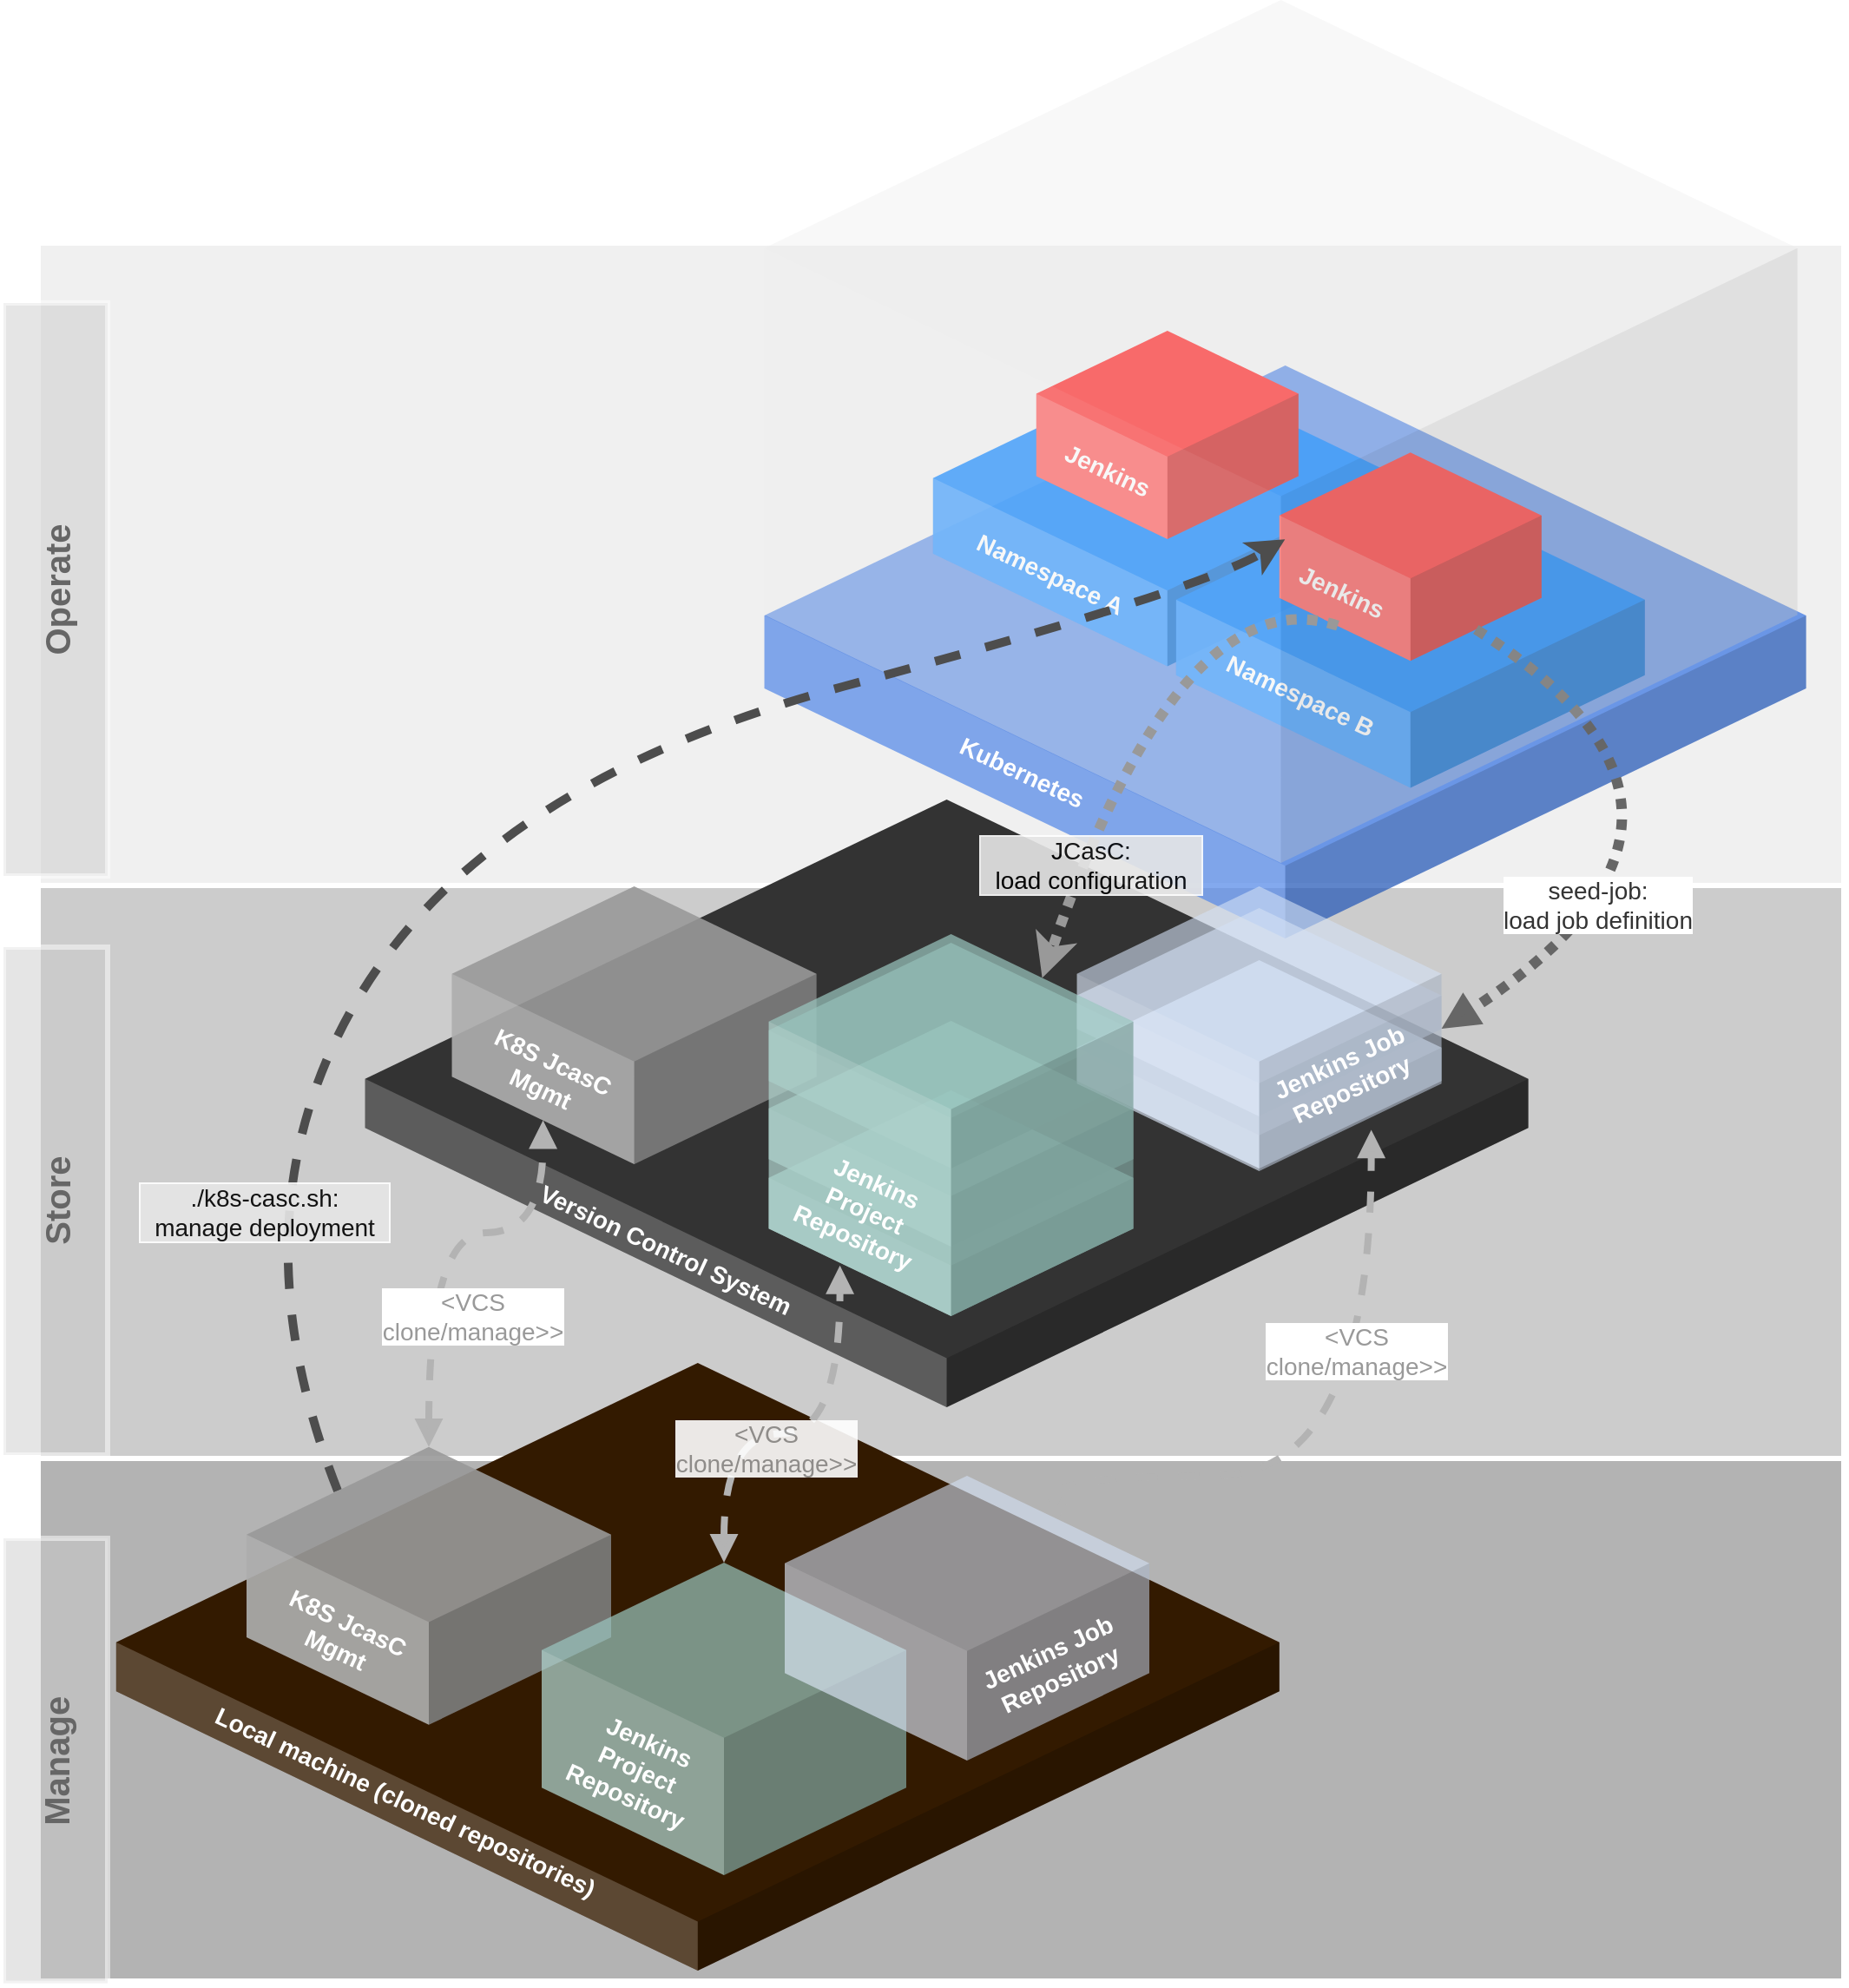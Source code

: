 <mxfile version="12.9.4" type="device"><diagram id="vXjMNA3jVITnJ84M2r66" name="Page-1"><mxGraphModel dx="2031" dy="2183" grid="1" gridSize="10" guides="1" tooltips="1" connect="1" arrows="1" fold="1" page="1" pageScale="1" pageWidth="827" pageHeight="1169" math="0" shadow="0"><root><mxCell id="0"/><mxCell id="1" parent="0"/><mxCell id="GCwWU34j9yJKMpksTvrd-3" value="" style="rounded=0;whiteSpace=wrap;html=1;strokeWidth=3;strokeColor=#FFFFFF;fillColor=#B3B3B3;" vertex="1" parent="1"><mxGeometry x="40" y="759" width="1040" height="302" as="geometry"/></mxCell><mxCell id="GCwWU34j9yJKMpksTvrd-2" value="" style="rounded=0;whiteSpace=wrap;html=1;strokeColor=#FFFFFF;strokeWidth=3;fillColor=#CCCCCC;" vertex="1" parent="1"><mxGeometry x="40" y="400" width="1040" height="360" as="geometry"/></mxCell><mxCell id="GCwWU34j9yJKMpksTvrd-1" value="" style="rounded=0;whiteSpace=wrap;html=1;strokeColor=#FFFFFF;fillColor=#F0F0F0;strokeWidth=3;" vertex="1" parent="1"><mxGeometry x="40" y="60" width="1040" height="370" as="geometry"/></mxCell><mxCell id="1vDDzcJJAom03cymvw1e-42" value="" style="verticalLabelPosition=bottom;verticalAlign=top;html=1;shape=mxgraph.infographic.shadedCube;isoAngle=15;fillColor=#331A00;strokeColor=none;" parent="1" vertex="1"><mxGeometry x="84.9" y="705" width="670" height="350" as="geometry"/></mxCell><mxCell id="1vDDzcJJAom03cymvw1e-3" value="" style="verticalLabelPosition=bottom;verticalAlign=top;html=1;shape=mxgraph.infographic.shadedCube;isoAngle=15;fillColor=#333333;strokeColor=none;" parent="1" vertex="1"><mxGeometry x="228.29" y="380.5" width="670" height="350" as="geometry"/></mxCell><mxCell id="1vDDzcJJAom03cymvw1e-1" value="" style="verticalLabelPosition=bottom;verticalAlign=top;html=1;shape=mxgraph.infographic.shadedCube;isoAngle=15;fillColor=#3371e3;strokeColor=none;opacity=70;" parent="1" vertex="1"><mxGeometry x="458.29" y="130.5" width="600" height="330" as="geometry"/></mxCell><mxCell id="1vDDzcJJAom03cymvw1e-4" value="Kubernetes" style="text;html=1;strokeColor=none;fillColor=none;align=center;verticalAlign=middle;whiteSpace=wrap;rounded=0;opacity=70;fontStyle=1;fontSize=14;rotation=25;fontColor=#FFFFFF;shadow=0;" parent="1" vertex="1"><mxGeometry x="449.02" y="354.5" width="315.78" height="20" as="geometry"/></mxCell><mxCell id="1vDDzcJJAom03cymvw1e-2" value="" style="verticalLabelPosition=bottom;verticalAlign=top;html=1;shape=mxgraph.infographic.shadedCube;isoAngle=15;fillColor=#007FFF;strokeColor=none;opacity=90;" parent="1" vertex="1"><mxGeometry x="555.4" y="130.5" width="270" height="173.22" as="geometry"/></mxCell><mxCell id="1vDDzcJJAom03cymvw1e-6" value="Namespace A" style="text;html=1;strokeColor=none;fillColor=none;align=center;verticalAlign=middle;whiteSpace=wrap;rounded=0;opacity=70;fontStyle=1;fontSize=14;rotation=25;fontColor=#FFFFFF;shadow=0;" parent="1" vertex="1"><mxGeometry x="551.18" y="240.5" width="144.22" height="20.98" as="geometry"/></mxCell><mxCell id="1vDDzcJJAom03cymvw1e-8" value="" style="verticalLabelPosition=bottom;verticalAlign=top;html=1;shape=mxgraph.infographic.shadedCube;isoAngle=15;fillColor=#007FFF;strokeColor=none;opacity=90;" parent="1" vertex="1"><mxGeometry x="695.4" y="200.5" width="270" height="173.22" as="geometry"/></mxCell><mxCell id="1vDDzcJJAom03cymvw1e-9" value="Namespace B" style="text;html=1;strokeColor=none;fillColor=none;align=center;verticalAlign=middle;whiteSpace=wrap;rounded=0;opacity=70;fontStyle=1;fontSize=14;rotation=25;fontColor=#FFFFFF;shadow=0;" parent="1" vertex="1"><mxGeometry x="695.4" y="310.5" width="144.22" height="20.98" as="geometry"/></mxCell><mxCell id="1vDDzcJJAom03cymvw1e-10" value="" style="verticalLabelPosition=bottom;verticalAlign=top;html=1;shape=mxgraph.infographic.shadedCube;isoAngle=15;fillColor=#FF3333;strokeColor=none;" parent="1" vertex="1"><mxGeometry x="614.9" y="110.5" width="151" height="120" as="geometry"/></mxCell><mxCell id="1vDDzcJJAom03cymvw1e-11" value="Jenkins" style="text;html=1;strokeColor=none;fillColor=none;align=center;verticalAlign=middle;whiteSpace=wrap;rounded=0;opacity=70;fontStyle=1;fontSize=14;rotation=25;fontColor=#FFFFFF;shadow=0;" parent="1" vertex="1"><mxGeometry x="619.8" y="180.64" width="71.82" height="20.98" as="geometry"/></mxCell><mxCell id="1vDDzcJJAom03cymvw1e-12" value="Version Control System" style="text;html=1;strokeColor=none;fillColor=none;align=center;verticalAlign=middle;whiteSpace=wrap;rounded=0;opacity=70;fontStyle=1;fontSize=14;rotation=25;fontColor=#FFFFFF;shadow=0;" parent="1" vertex="1"><mxGeometry x="220" y="628.06" width="363.29" height="23.99" as="geometry"/></mxCell><mxCell id="1vDDzcJJAom03cymvw1e-13" value="" style="verticalLabelPosition=bottom;verticalAlign=top;html=1;shape=mxgraph.infographic.shadedCube;isoAngle=15;fillColor=#999999;strokeColor=none;shadow=0;fontSize=14;fontColor=#FFFFFF;opacity=90;" parent="1" vertex="1"><mxGeometry x="278.29" y="430.5" width="210" height="160" as="geometry"/></mxCell><mxCell id="1vDDzcJJAom03cymvw1e-14" value="K8S JcasC&lt;br&gt;Mgmt" style="text;html=1;strokeColor=none;fillColor=none;align=center;verticalAlign=middle;whiteSpace=wrap;rounded=0;opacity=70;fontStyle=1;fontSize=14;rotation=25;fontColor=#FFFFFF;shadow=0;" parent="1" vertex="1"><mxGeometry x="278.29" y="527.5" width="110" height="23.99" as="geometry"/></mxCell><mxCell id="1vDDzcJJAom03cymvw1e-18" value="" style="verticalLabelPosition=bottom;verticalAlign=top;html=1;shape=mxgraph.infographic.shadedCube;isoAngle=15;fillColor=#FF3333;strokeColor=none;shadow=0;" parent="1" vertex="1"><mxGeometry x="754.9" y="180.64" width="151" height="120" as="geometry"/></mxCell><mxCell id="1vDDzcJJAom03cymvw1e-19" value="Jenkins" style="text;html=1;strokeColor=none;fillColor=none;align=center;verticalAlign=middle;whiteSpace=wrap;rounded=0;opacity=70;fontStyle=1;fontSize=14;rotation=25;fontColor=#FFFFFF;shadow=0;" parent="1" vertex="1"><mxGeometry x="754.9" y="250.5" width="71.82" height="20.98" as="geometry"/></mxCell><mxCell id="1vDDzcJJAom03cymvw1e-21" value="" style="verticalLabelPosition=bottom;verticalAlign=top;html=1;shape=mxgraph.infographic.shadedCube;isoAngle=15;fillColor=#9AC7BF;strokeColor=none;shadow=0;fontSize=14;fontColor=#FFFFFF;opacity=80;" parent="1" vertex="1"><mxGeometry x="460.79" y="548" width="210" height="130" as="geometry"/></mxCell><mxCell id="1vDDzcJJAom03cymvw1e-22" value="" style="verticalLabelPosition=bottom;verticalAlign=top;html=1;shape=mxgraph.infographic.shadedCube;isoAngle=15;fillColor=#9AC7BF;strokeColor=none;shadow=0;fontSize=14;fontColor=#FFFFFF;opacity=70;" parent="1" vertex="1"><mxGeometry x="460.79" y="508" width="210" height="130" as="geometry"/></mxCell><mxCell id="1vDDzcJJAom03cymvw1e-23" value="" style="verticalLabelPosition=bottom;verticalAlign=top;html=1;shape=mxgraph.infographic.shadedCube;isoAngle=15;fillColor=#9AC7BF;strokeColor=none;shadow=0;fontSize=14;fontColor=#FFFFFF;opacity=60;" parent="1" vertex="1"><mxGeometry x="460.79" y="463" width="210" height="130" as="geometry"/></mxCell><mxCell id="1vDDzcJJAom03cymvw1e-25" value="" style="verticalLabelPosition=bottom;verticalAlign=top;html=1;shape=mxgraph.infographic.shadedCube;isoAngle=15;fillColor=#D4E1F5;strokeColor=none;shadow=0;fontSize=14;fontColor=#FFFFFF;opacity=80;" parent="1" vertex="1"><mxGeometry x="638.29" y="473" width="210" height="120" as="geometry"/></mxCell><mxCell id="1vDDzcJJAom03cymvw1e-26" value="" style="verticalLabelPosition=bottom;verticalAlign=top;html=1;shape=mxgraph.infographic.shadedCube;isoAngle=15;fillColor=#D4E1F5;strokeColor=none;shadow=0;fontSize=14;fontColor=#FFFFFF;opacity=60;" parent="1" vertex="1"><mxGeometry x="638.29" y="443" width="210" height="120" as="geometry"/></mxCell><mxCell id="1vDDzcJJAom03cymvw1e-20" value="" style="verticalLabelPosition=bottom;verticalAlign=top;html=1;shape=mxgraph.infographic.shadedCube;isoAngle=15;fillColor=#D4E1F5;strokeColor=none;shadow=0;fontSize=14;fontColor=#FFFFFF;opacity=60;" parent="1" vertex="1"><mxGeometry x="638.29" y="430.5" width="210" height="164" as="geometry"/></mxCell><mxCell id="1vDDzcJJAom03cymvw1e-24" value="Jenkins Job&lt;br&gt;Repository" style="text;html=1;strokeColor=none;fillColor=none;align=center;verticalAlign=middle;whiteSpace=wrap;rounded=0;opacity=70;fontStyle=1;fontSize=14;rotation=-25;fontColor=#FFFFFF;shadow=0;" parent="1" vertex="1"><mxGeometry x="738.29" y="505.08" width="110" height="68.83" as="geometry"/></mxCell><mxCell id="1vDDzcJJAom03cymvw1e-15" value="" style="verticalLabelPosition=bottom;verticalAlign=top;html=1;shape=mxgraph.infographic.shadedCube;isoAngle=15;fillColor=#9AC7BF;strokeColor=none;shadow=0;fontSize=14;fontColor=#FFFFFF;opacity=70;" parent="1" vertex="1"><mxGeometry x="460.79" y="458" width="210" height="220" as="geometry"/></mxCell><mxCell id="1vDDzcJJAom03cymvw1e-16" value="Jenkins&lt;br&gt;Project&lt;br&gt;Repository" style="text;html=1;strokeColor=none;fillColor=none;align=center;verticalAlign=middle;whiteSpace=wrap;rounded=0;opacity=70;fontStyle=1;fontSize=14;rotation=24;fontColor=#FFFFFF;shadow=0;" parent="1" vertex="1"><mxGeometry x="460.79" y="583.08" width="110" height="68.83" as="geometry"/></mxCell><mxCell id="1vDDzcJJAom03cymvw1e-29" value="&lt;font color=&quot;#333333&quot; style=&quot;background-color: rgb(255 , 255 , 255)&quot;&gt;seed-job:&lt;br&gt;load job definition&lt;/font&gt;" style="endArrow=block;html=1;fillColor=#999999;fontSize=14;fontColor=#FFFFFF;entryX=0;entryY=0;entryDx=210;entryDy=82;entryPerimeter=0;strokeWidth=6;endFill=1;strokeColor=#666666;exitX=0;exitY=0;exitDx=113.25;exitDy=101.874;exitPerimeter=0;curved=1;dashed=1;dashPattern=1 1;" parent="1" source="1vDDzcJJAom03cymvw1e-18" target="1vDDzcJJAom03cymvw1e-20" edge="1"><mxGeometry x="0.464" y="-12" width="50" height="50" relative="1" as="geometry"><mxPoint x="598.29" y="430.5" as="sourcePoint"/><mxPoint x="648.29" y="380.5" as="targetPoint"/><Array as="points"><mxPoint x="1038.29" y="390.5"/></Array><mxPoint as="offset"/></mxGeometry></mxCell><mxCell id="1vDDzcJJAom03cymvw1e-7" value="" style="verticalLabelPosition=bottom;verticalAlign=top;html=1;shape=mxgraph.infographic.shadedCube;isoAngle=15;fillColor=#E6E6E6;strokeColor=none;opacity=30;" parent="1" vertex="1"><mxGeometry x="458.29" y="-80" width="595" height="497" as="geometry"/></mxCell><mxCell id="1vDDzcJJAom03cymvw1e-30" value="" style="endArrow=classic;html=1;dashed=1;dashPattern=1 1;strokeColor=#999999;strokeWidth=6;fillColor=#999999;fontSize=14;fontColor=#FFFFFF;exitX=0.555;exitY=0.725;exitDx=0;exitDy=0;exitPerimeter=0;entryX=0;entryY=0;entryDx=157.5;entryDy=25.208;entryPerimeter=0;curved=1;" parent="1" source="1vDDzcJJAom03cymvw1e-7" target="1vDDzcJJAom03cymvw1e-15" edge="1"><mxGeometry width="50" height="50" relative="1" as="geometry"><mxPoint x="598.29" y="430.5" as="sourcePoint"/><mxPoint x="648.29" y="380.5" as="targetPoint"/><Array as="points"><mxPoint x="698.29" y="250.5"/></Array></mxGeometry></mxCell><mxCell id="1vDDzcJJAom03cymvw1e-31" value="&lt;font color=&quot;#000000&quot;&gt;JCasC:&lt;br&gt;&amp;nbsp; load configuration&amp;nbsp;&amp;nbsp;&lt;/font&gt;" style="text;html=1;align=center;verticalAlign=middle;resizable=0;points=[];labelBackgroundColor=#E6E6E6;fontSize=14;fontColor=#FFFFFF;textOpacity=90;labelBorderColor=#FFFFFF;" parent="1vDDzcJJAom03cymvw1e-30" vertex="1" connectable="0"><mxGeometry x="0.532" y="2" relative="1" as="geometry"><mxPoint y="8.89" as="offset"/></mxGeometry></mxCell><mxCell id="1vDDzcJJAom03cymvw1e-33" value="" style="endArrow=classic;html=1;dashed=1;strokeColor=#4D4D4D;strokeWidth=5;fillColor=#999999;fontSize=14;fontColor=#FFFFFF;curved=1;entryX=0.504;entryY=0.625;entryDx=0;entryDy=0;entryPerimeter=0;exitX=0;exitY=0;exitDx=52.5;exitDy=25.208;exitPerimeter=0;" parent="1" source="1vDDzcJJAom03cymvw1e-36" target="1vDDzcJJAom03cymvw1e-7" edge="1"><mxGeometry width="50" height="50" relative="1" as="geometry"><mxPoint x="278.29" y="360.5" as="sourcePoint"/><mxPoint x="328.29" y="250.5" as="targetPoint"/><Array as="points"><mxPoint x="150" y="620"/><mxPoint x="298.29" y="370.5"/><mxPoint x="708.29" y="260.5"/></Array></mxGeometry></mxCell><mxCell id="1vDDzcJJAom03cymvw1e-34" value="&lt;font color=&quot;#000000&quot;&gt;./k8s-casc.sh:&lt;br&gt;&amp;nbsp; manage deployment&amp;nbsp;&amp;nbsp;&lt;/font&gt;" style="text;html=1;align=center;verticalAlign=middle;resizable=0;points=[];labelBackgroundColor=#E6E6E6;fontSize=14;fontColor=#FFFFFF;textOpacity=90;labelBorderColor=#FFFFFF;" parent="1vDDzcJJAom03cymvw1e-33" vertex="1" connectable="0"><mxGeometry x="0.532" y="2" relative="1" as="geometry"><mxPoint x="-381.08" y="316.89" as="offset"/></mxGeometry></mxCell><mxCell id="1vDDzcJJAom03cymvw1e-45" style="edgeStyle=orthogonalEdgeStyle;curved=1;orthogonalLoop=1;jettySize=auto;html=1;exitX=0.5;exitY=0;exitDx=0;exitDy=0;exitPerimeter=0;entryX=0;entryY=0;entryDx=52.5;entryDy=134.792;entryPerimeter=0;dashed=1;startArrow=block;startFill=1;endArrow=block;endFill=1;strokeColor=#B3B3B3;strokeWidth=4;fillColor=#999999;fontSize=14;fontColor=#999999;" parent="1" source="1vDDzcJJAom03cymvw1e-36" target="1vDDzcJJAom03cymvw1e-13" edge="1"><mxGeometry relative="1" as="geometry"><Array as="points"><mxPoint x="265" y="630"/><mxPoint x="331" y="630"/></Array></mxGeometry></mxCell><mxCell id="1vDDzcJJAom03cymvw1e-47" value="&amp;lt;VCS&lt;br&gt;clone/manage&amp;gt;&amp;gt;" style="text;html=1;align=center;verticalAlign=middle;resizable=0;points=[];labelBackgroundColor=#ffffff;fontSize=14;fontColor=#999999;" parent="1vDDzcJJAom03cymvw1e-45" vertex="1" connectable="0"><mxGeometry x="-0.311" y="-5" relative="1" as="geometry"><mxPoint x="20" y="11.59" as="offset"/></mxGeometry></mxCell><mxCell id="1vDDzcJJAom03cymvw1e-36" value="" style="verticalLabelPosition=bottom;verticalAlign=top;html=1;shape=mxgraph.infographic.shadedCube;isoAngle=15;fillColor=#999999;strokeColor=none;shadow=0;fontSize=14;fontColor=#FFFFFF;opacity=90;" parent="1" vertex="1"><mxGeometry x="160.0" y="753.41" width="210" height="160" as="geometry"/></mxCell><mxCell id="1vDDzcJJAom03cymvw1e-37" value="K8S JcasC&lt;br&gt;Mgmt" style="text;html=1;strokeColor=none;fillColor=none;align=center;verticalAlign=middle;whiteSpace=wrap;rounded=0;opacity=70;fontStyle=1;fontSize=14;rotation=25;fontColor=#FFFFFF;shadow=0;" parent="1" vertex="1"><mxGeometry x="160.0" y="850.41" width="110" height="23.99" as="geometry"/></mxCell><mxCell id="1vDDzcJJAom03cymvw1e-50" style="edgeStyle=orthogonalEdgeStyle;curved=1;orthogonalLoop=1;jettySize=auto;html=1;exitX=0.5;exitY=0;exitDx=0;exitDy=0;exitPerimeter=0;entryX=0.5;entryY=1;entryDx=0;entryDy=0;dashed=1;startArrow=block;startFill=1;endArrow=block;endFill=1;strokeColor=#B3B3B3;strokeWidth=4;fillColor=#999999;fontSize=14;fontColor=#999999;" parent="1" source="1vDDzcJJAom03cymvw1e-38" target="1vDDzcJJAom03cymvw1e-16" edge="1"><mxGeometry relative="1" as="geometry"/></mxCell><mxCell id="1vDDzcJJAom03cymvw1e-51" value="&amp;lt;VCS&lt;br&gt;clone/manage&amp;gt;&amp;gt;" style="text;html=1;align=center;verticalAlign=middle;resizable=0;points=[];labelBackgroundColor=#ffffff;fontSize=14;fontColor=#999999;textOpacity=90;" parent="1vDDzcJJAom03cymvw1e-50" vertex="1" connectable="0"><mxGeometry x="-0.42" y="-15" relative="1" as="geometry"><mxPoint x="8.29" y="2.41" as="offset"/></mxGeometry></mxCell><mxCell id="1vDDzcJJAom03cymvw1e-38" value="" style="verticalLabelPosition=bottom;verticalAlign=top;html=1;shape=mxgraph.infographic.shadedCube;isoAngle=15;fillColor=#9AC7BF;strokeColor=none;shadow=0;fontSize=14;fontColor=#FFFFFF;opacity=70;" parent="1" vertex="1"><mxGeometry x="330" y="820" width="210" height="180" as="geometry"/></mxCell><mxCell id="1vDDzcJJAom03cymvw1e-39" value="Jenkins&lt;br&gt;Project&lt;br&gt;Repository" style="text;html=1;strokeColor=none;fillColor=none;align=center;verticalAlign=middle;whiteSpace=wrap;rounded=0;opacity=70;fontStyle=1;fontSize=14;rotation=24;fontColor=#FFFFFF;shadow=0;" parent="1" vertex="1"><mxGeometry x="330" y="905.08" width="110" height="68.83" as="geometry"/></mxCell><mxCell id="1vDDzcJJAom03cymvw1e-48" style="edgeStyle=orthogonalEdgeStyle;curved=1;orthogonalLoop=1;jettySize=auto;html=1;exitX=0;exitY=0;exitDx=157.5;exitDy=25.208;exitPerimeter=0;entryX=0.5;entryY=1;entryDx=0;entryDy=0;dashed=1;startArrow=block;startFill=1;endArrow=block;endFill=1;strokeColor=#B3B3B3;strokeWidth=4;fillColor=#999999;fontSize=14;fontColor=#999999;" parent="1" source="1vDDzcJJAom03cymvw1e-40" target="1vDDzcJJAom03cymvw1e-24" edge="1"><mxGeometry relative="1" as="geometry"><Array as="points"><mxPoint x="628" y="770"/><mxPoint x="808" y="770"/></Array></mxGeometry></mxCell><mxCell id="1vDDzcJJAom03cymvw1e-49" value="&amp;lt;VCS&lt;br&gt;clone/manage&amp;gt;&amp;gt;" style="text;html=1;align=center;verticalAlign=middle;resizable=0;points=[];labelBackgroundColor=#ffffff;fontSize=14;fontColor=#999999;" parent="1vDDzcJJAom03cymvw1e-48" vertex="1" connectable="0"><mxGeometry x="0.371" y="9" relative="1" as="geometry"><mxPoint as="offset"/></mxGeometry></mxCell><mxCell id="1vDDzcJJAom03cymvw1e-40" value="" style="verticalLabelPosition=bottom;verticalAlign=top;html=1;shape=mxgraph.infographic.shadedCube;isoAngle=15;fillColor=#D4E1F5;strokeColor=none;shadow=0;fontSize=14;fontColor=#FFFFFF;opacity=60;" parent="1" vertex="1"><mxGeometry x="470" y="770" width="210" height="164" as="geometry"/></mxCell><mxCell id="1vDDzcJJAom03cymvw1e-41" value="Jenkins Job&lt;br&gt;Repository" style="text;html=1;strokeColor=none;fillColor=none;align=center;verticalAlign=middle;whiteSpace=wrap;rounded=0;opacity=70;fontStyle=1;fontSize=14;rotation=-25;fontColor=#FFFFFF;shadow=0;" parent="1" vertex="1"><mxGeometry x="570" y="844.58" width="110" height="68.83" as="geometry"/></mxCell><mxCell id="1vDDzcJJAom03cymvw1e-43" value="Local machine (cloned repositories)" style="text;html=1;strokeColor=none;fillColor=none;align=center;verticalAlign=middle;whiteSpace=wrap;rounded=0;opacity=70;fontStyle=1;fontSize=14;rotation=25;fontColor=#FFFFFF;shadow=0;" parent="1" vertex="1"><mxGeometry x="70" y="946.01" width="363.29" height="23.99" as="geometry"/></mxCell><mxCell id="GCwWU34j9yJKMpksTvrd-4" value="&lt;b&gt;&lt;font style=&quot;font-size: 20px&quot;&gt;Operate&lt;/font&gt;&lt;/b&gt;" style="rounded=0;whiteSpace=wrap;html=1;strokeColor=#FFFFFF;strokeWidth=3;fillColor=#CCCCCC;rotation=-90;opacity=50;fontColor=#666666;" vertex="1" parent="1"><mxGeometry x="-115" y="229.5" width="330" height="60" as="geometry"/></mxCell><mxCell id="GCwWU34j9yJKMpksTvrd-5" value="&lt;b&gt;&lt;font style=&quot;font-size: 20px&quot;&gt;Store&lt;/font&gt;&lt;/b&gt;" style="rounded=0;whiteSpace=wrap;html=1;strokeColor=#FFFFFF;strokeWidth=3;fillColor=#CCCCCC;rotation=-90;opacity=50;fontColor=#666666;" vertex="1" parent="1"><mxGeometry x="-96.25" y="581.75" width="292.5" height="60" as="geometry"/></mxCell><mxCell id="GCwWU34j9yJKMpksTvrd-6" value="&lt;b&gt;&lt;font style=&quot;font-size: 20px&quot;&gt;Manage&lt;/font&gt;&lt;/b&gt;" style="rounded=0;whiteSpace=wrap;html=1;strokeColor=#FFFFFF;strokeWidth=3;fillColor=#CCCCCC;rotation=-90;opacity=50;fontColor=#666666;" vertex="1" parent="1"><mxGeometry x="-78.13" y="904.14" width="256.25" height="60" as="geometry"/></mxCell></root></mxGraphModel></diagram></mxfile>